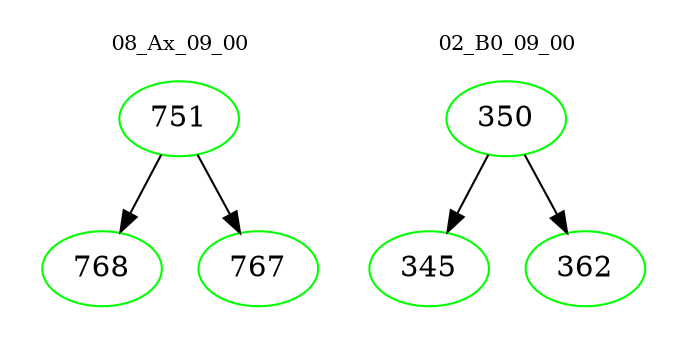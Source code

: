 digraph{
subgraph cluster_0 {
color = white
label = "08_Ax_09_00";
fontsize=10;
T0_751 [label="751", color="green"]
T0_751 -> T0_768 [color="black"]
T0_768 [label="768", color="green"]
T0_751 -> T0_767 [color="black"]
T0_767 [label="767", color="green"]
}
subgraph cluster_1 {
color = white
label = "02_B0_09_00";
fontsize=10;
T1_350 [label="350", color="green"]
T1_350 -> T1_345 [color="black"]
T1_345 [label="345", color="green"]
T1_350 -> T1_362 [color="black"]
T1_362 [label="362", color="green"]
}
}
